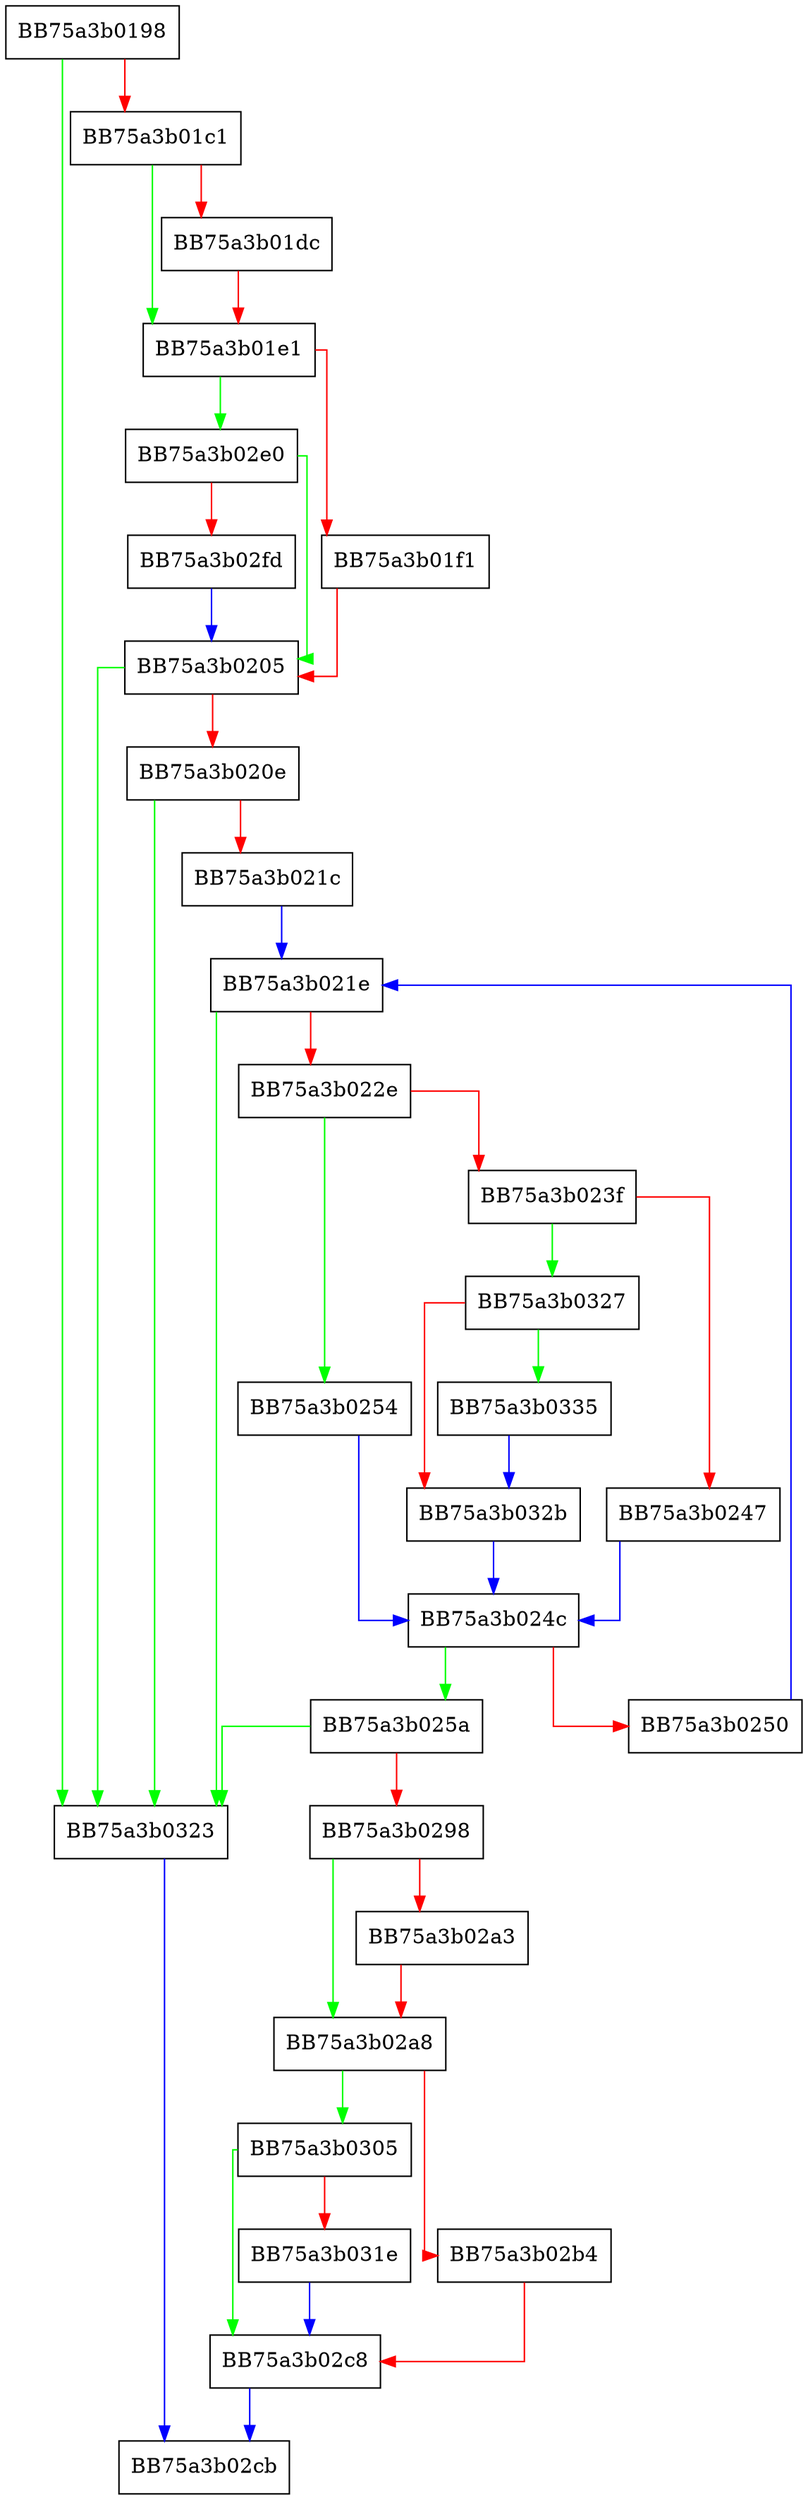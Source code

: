 digraph GetStaticField {
  node [shape="box"];
  graph [splines=ortho];
  BB75a3b0198 -> BB75a3b0323 [color="green"];
  BB75a3b0198 -> BB75a3b01c1 [color="red"];
  BB75a3b01c1 -> BB75a3b01e1 [color="green"];
  BB75a3b01c1 -> BB75a3b01dc [color="red"];
  BB75a3b01dc -> BB75a3b01e1 [color="red"];
  BB75a3b01e1 -> BB75a3b02e0 [color="green"];
  BB75a3b01e1 -> BB75a3b01f1 [color="red"];
  BB75a3b01f1 -> BB75a3b0205 [color="red"];
  BB75a3b0205 -> BB75a3b0323 [color="green"];
  BB75a3b0205 -> BB75a3b020e [color="red"];
  BB75a3b020e -> BB75a3b0323 [color="green"];
  BB75a3b020e -> BB75a3b021c [color="red"];
  BB75a3b021c -> BB75a3b021e [color="blue"];
  BB75a3b021e -> BB75a3b0323 [color="green"];
  BB75a3b021e -> BB75a3b022e [color="red"];
  BB75a3b022e -> BB75a3b0254 [color="green"];
  BB75a3b022e -> BB75a3b023f [color="red"];
  BB75a3b023f -> BB75a3b0327 [color="green"];
  BB75a3b023f -> BB75a3b0247 [color="red"];
  BB75a3b0247 -> BB75a3b024c [color="blue"];
  BB75a3b024c -> BB75a3b025a [color="green"];
  BB75a3b024c -> BB75a3b0250 [color="red"];
  BB75a3b0250 -> BB75a3b021e [color="blue"];
  BB75a3b0254 -> BB75a3b024c [color="blue"];
  BB75a3b025a -> BB75a3b0323 [color="green"];
  BB75a3b025a -> BB75a3b0298 [color="red"];
  BB75a3b0298 -> BB75a3b02a8 [color="green"];
  BB75a3b0298 -> BB75a3b02a3 [color="red"];
  BB75a3b02a3 -> BB75a3b02a8 [color="red"];
  BB75a3b02a8 -> BB75a3b0305 [color="green"];
  BB75a3b02a8 -> BB75a3b02b4 [color="red"];
  BB75a3b02b4 -> BB75a3b02c8 [color="red"];
  BB75a3b02c8 -> BB75a3b02cb [color="blue"];
  BB75a3b02e0 -> BB75a3b0205 [color="green"];
  BB75a3b02e0 -> BB75a3b02fd [color="red"];
  BB75a3b02fd -> BB75a3b0205 [color="blue"];
  BB75a3b0305 -> BB75a3b02c8 [color="green"];
  BB75a3b0305 -> BB75a3b031e [color="red"];
  BB75a3b031e -> BB75a3b02c8 [color="blue"];
  BB75a3b0323 -> BB75a3b02cb [color="blue"];
  BB75a3b0327 -> BB75a3b0335 [color="green"];
  BB75a3b0327 -> BB75a3b032b [color="red"];
  BB75a3b032b -> BB75a3b024c [color="blue"];
  BB75a3b0335 -> BB75a3b032b [color="blue"];
}